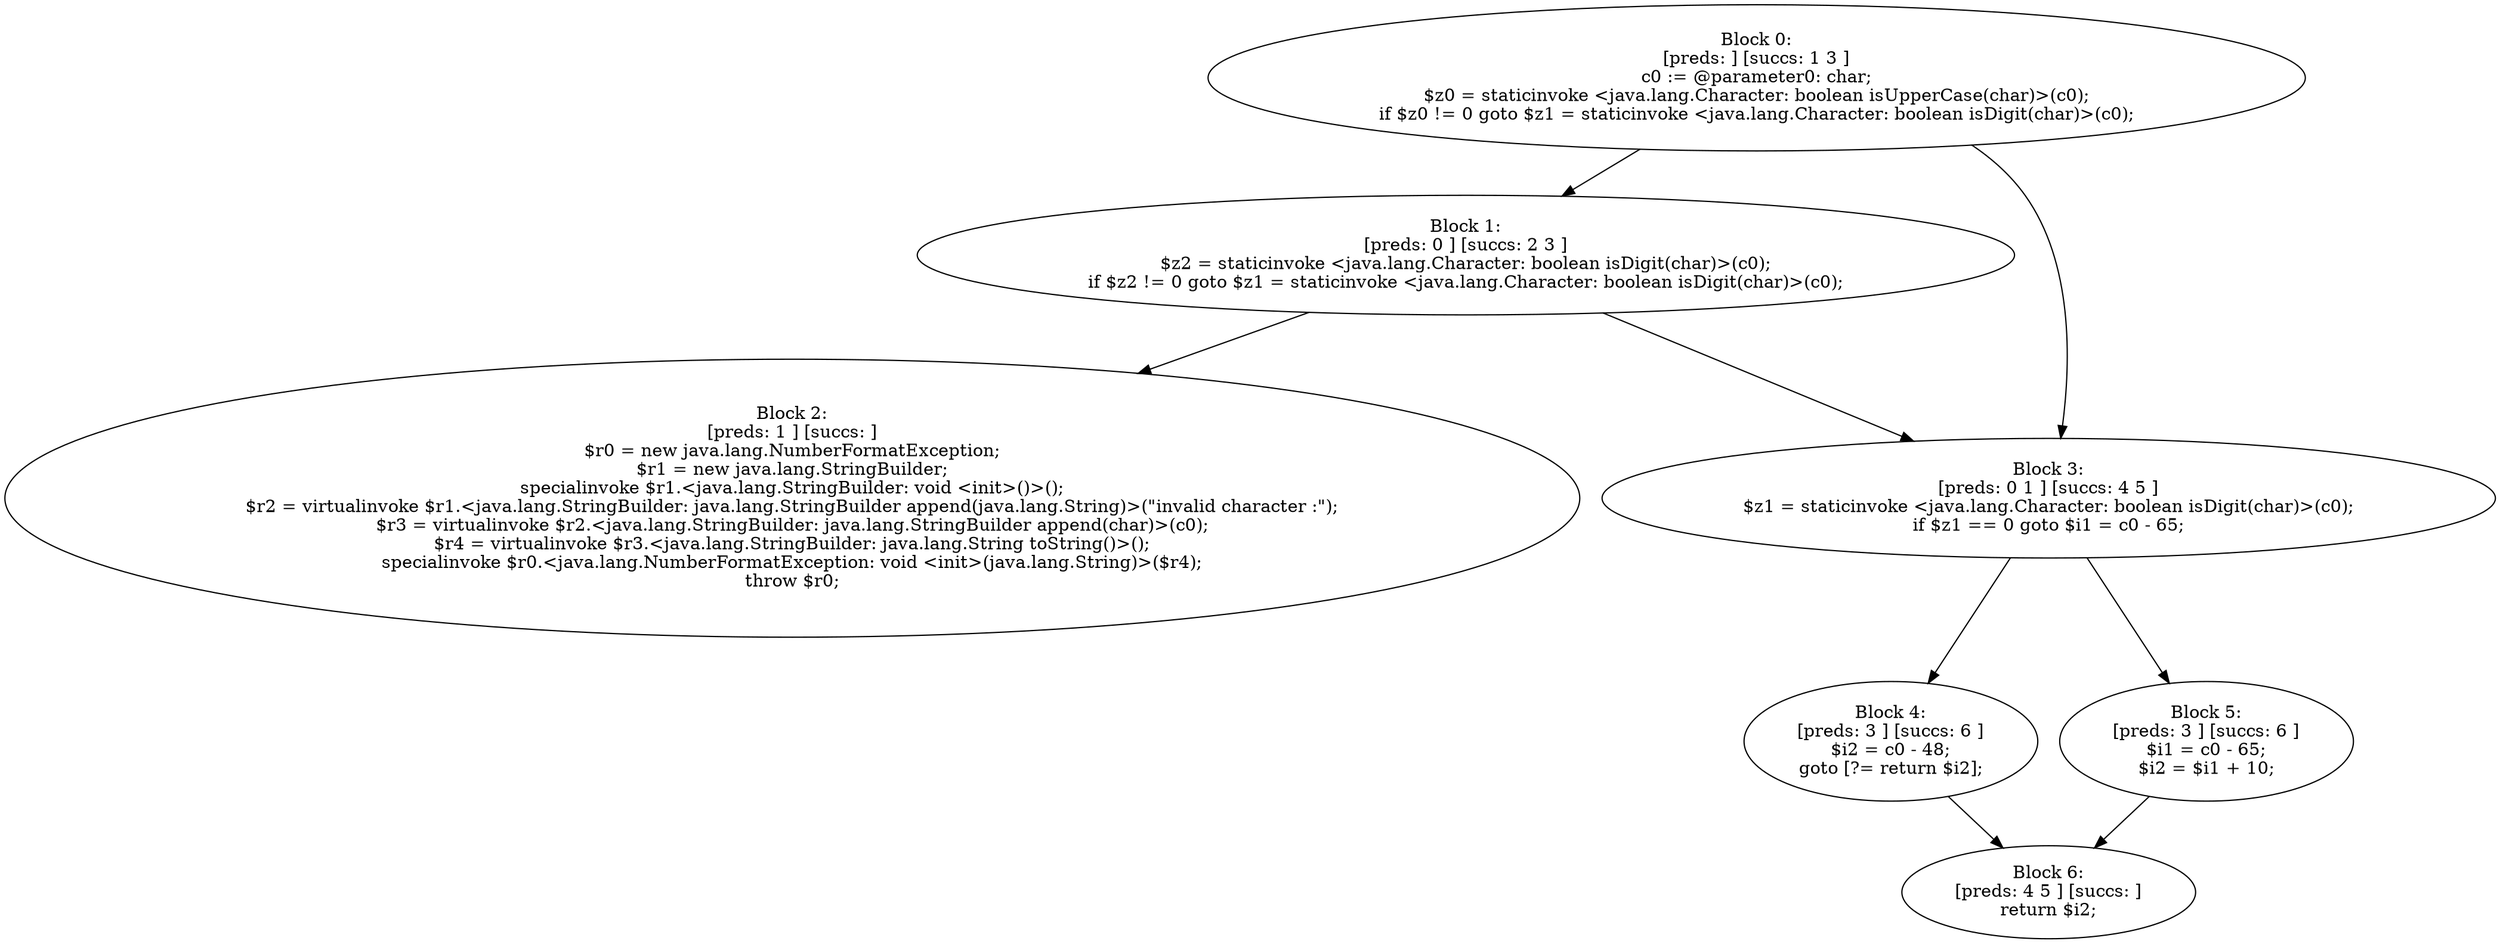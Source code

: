 digraph "unitGraph" {
    "Block 0:
[preds: ] [succs: 1 3 ]
c0 := @parameter0: char;
$z0 = staticinvoke <java.lang.Character: boolean isUpperCase(char)>(c0);
if $z0 != 0 goto $z1 = staticinvoke <java.lang.Character: boolean isDigit(char)>(c0);
"
    "Block 1:
[preds: 0 ] [succs: 2 3 ]
$z2 = staticinvoke <java.lang.Character: boolean isDigit(char)>(c0);
if $z2 != 0 goto $z1 = staticinvoke <java.lang.Character: boolean isDigit(char)>(c0);
"
    "Block 2:
[preds: 1 ] [succs: ]
$r0 = new java.lang.NumberFormatException;
$r1 = new java.lang.StringBuilder;
specialinvoke $r1.<java.lang.StringBuilder: void <init>()>();
$r2 = virtualinvoke $r1.<java.lang.StringBuilder: java.lang.StringBuilder append(java.lang.String)>(\"invalid character :\");
$r3 = virtualinvoke $r2.<java.lang.StringBuilder: java.lang.StringBuilder append(char)>(c0);
$r4 = virtualinvoke $r3.<java.lang.StringBuilder: java.lang.String toString()>();
specialinvoke $r0.<java.lang.NumberFormatException: void <init>(java.lang.String)>($r4);
throw $r0;
"
    "Block 3:
[preds: 0 1 ] [succs: 4 5 ]
$z1 = staticinvoke <java.lang.Character: boolean isDigit(char)>(c0);
if $z1 == 0 goto $i1 = c0 - 65;
"
    "Block 4:
[preds: 3 ] [succs: 6 ]
$i2 = c0 - 48;
goto [?= return $i2];
"
    "Block 5:
[preds: 3 ] [succs: 6 ]
$i1 = c0 - 65;
$i2 = $i1 + 10;
"
    "Block 6:
[preds: 4 5 ] [succs: ]
return $i2;
"
    "Block 0:
[preds: ] [succs: 1 3 ]
c0 := @parameter0: char;
$z0 = staticinvoke <java.lang.Character: boolean isUpperCase(char)>(c0);
if $z0 != 0 goto $z1 = staticinvoke <java.lang.Character: boolean isDigit(char)>(c0);
"->"Block 1:
[preds: 0 ] [succs: 2 3 ]
$z2 = staticinvoke <java.lang.Character: boolean isDigit(char)>(c0);
if $z2 != 0 goto $z1 = staticinvoke <java.lang.Character: boolean isDigit(char)>(c0);
";
    "Block 0:
[preds: ] [succs: 1 3 ]
c0 := @parameter0: char;
$z0 = staticinvoke <java.lang.Character: boolean isUpperCase(char)>(c0);
if $z0 != 0 goto $z1 = staticinvoke <java.lang.Character: boolean isDigit(char)>(c0);
"->"Block 3:
[preds: 0 1 ] [succs: 4 5 ]
$z1 = staticinvoke <java.lang.Character: boolean isDigit(char)>(c0);
if $z1 == 0 goto $i1 = c0 - 65;
";
    "Block 1:
[preds: 0 ] [succs: 2 3 ]
$z2 = staticinvoke <java.lang.Character: boolean isDigit(char)>(c0);
if $z2 != 0 goto $z1 = staticinvoke <java.lang.Character: boolean isDigit(char)>(c0);
"->"Block 2:
[preds: 1 ] [succs: ]
$r0 = new java.lang.NumberFormatException;
$r1 = new java.lang.StringBuilder;
specialinvoke $r1.<java.lang.StringBuilder: void <init>()>();
$r2 = virtualinvoke $r1.<java.lang.StringBuilder: java.lang.StringBuilder append(java.lang.String)>(\"invalid character :\");
$r3 = virtualinvoke $r2.<java.lang.StringBuilder: java.lang.StringBuilder append(char)>(c0);
$r4 = virtualinvoke $r3.<java.lang.StringBuilder: java.lang.String toString()>();
specialinvoke $r0.<java.lang.NumberFormatException: void <init>(java.lang.String)>($r4);
throw $r0;
";
    "Block 1:
[preds: 0 ] [succs: 2 3 ]
$z2 = staticinvoke <java.lang.Character: boolean isDigit(char)>(c0);
if $z2 != 0 goto $z1 = staticinvoke <java.lang.Character: boolean isDigit(char)>(c0);
"->"Block 3:
[preds: 0 1 ] [succs: 4 5 ]
$z1 = staticinvoke <java.lang.Character: boolean isDigit(char)>(c0);
if $z1 == 0 goto $i1 = c0 - 65;
";
    "Block 3:
[preds: 0 1 ] [succs: 4 5 ]
$z1 = staticinvoke <java.lang.Character: boolean isDigit(char)>(c0);
if $z1 == 0 goto $i1 = c0 - 65;
"->"Block 4:
[preds: 3 ] [succs: 6 ]
$i2 = c0 - 48;
goto [?= return $i2];
";
    "Block 3:
[preds: 0 1 ] [succs: 4 5 ]
$z1 = staticinvoke <java.lang.Character: boolean isDigit(char)>(c0);
if $z1 == 0 goto $i1 = c0 - 65;
"->"Block 5:
[preds: 3 ] [succs: 6 ]
$i1 = c0 - 65;
$i2 = $i1 + 10;
";
    "Block 4:
[preds: 3 ] [succs: 6 ]
$i2 = c0 - 48;
goto [?= return $i2];
"->"Block 6:
[preds: 4 5 ] [succs: ]
return $i2;
";
    "Block 5:
[preds: 3 ] [succs: 6 ]
$i1 = c0 - 65;
$i2 = $i1 + 10;
"->"Block 6:
[preds: 4 5 ] [succs: ]
return $i2;
";
}
